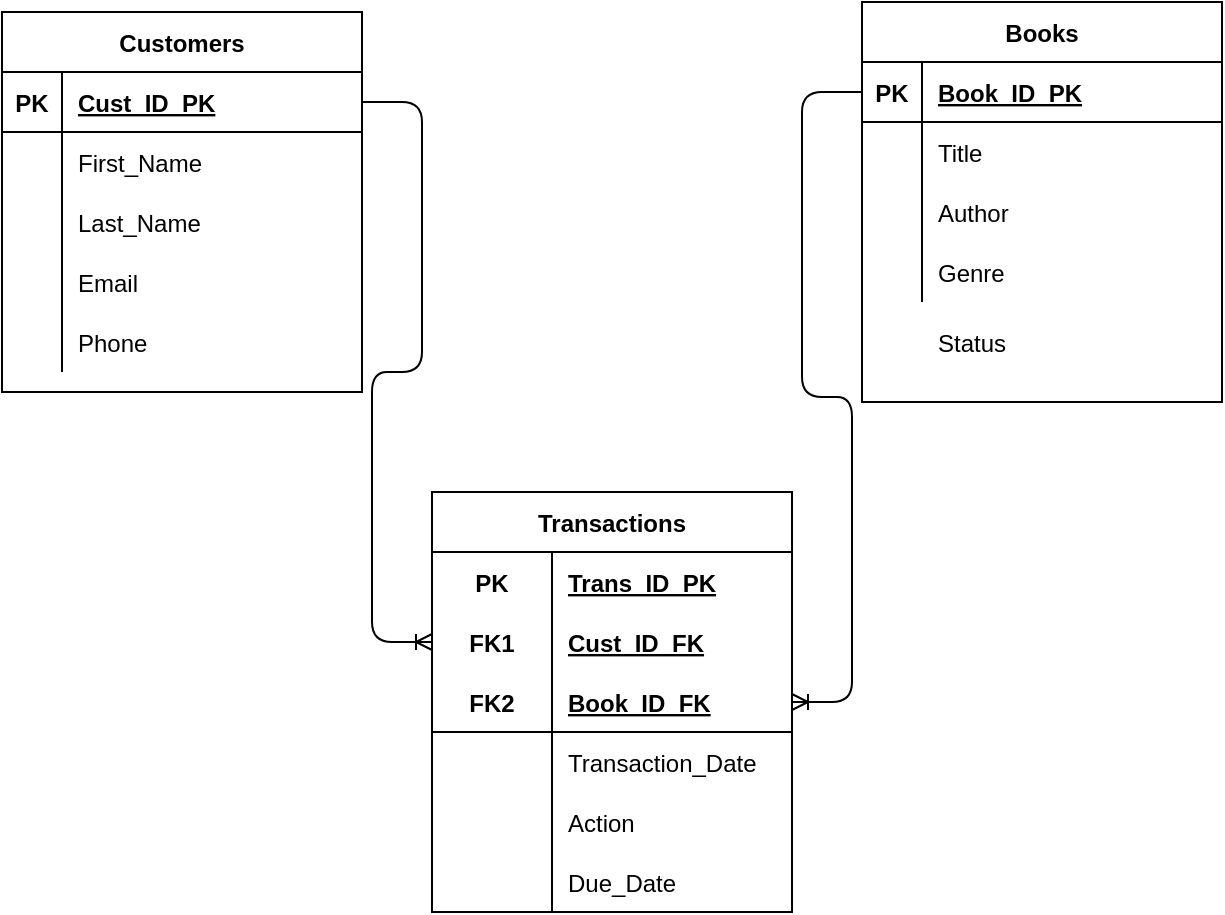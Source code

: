 <mxfile version="13.5.1" type="device"><diagram id="R2lEEEUBdFMjLlhIrx00" name="Page-1"><mxGraphModel dx="1086" dy="806" grid="1" gridSize="10" guides="1" tooltips="1" connect="1" arrows="1" fold="1" page="1" pageScale="1" pageWidth="850" pageHeight="1100" math="0" shadow="0" extFonts="Permanent Marker^https://fonts.googleapis.com/css?family=Permanent+Marker"><root><mxCell id="0"/><mxCell id="1" parent="0"/><mxCell id="g_AzupTpKO5v2qW7AOqK-27" value="Transactions" style="shape=table;startSize=30;container=1;collapsible=1;childLayout=tableLayout;fixedRows=1;rowLines=0;fontStyle=1;align=center;resizeLast=1;" parent="1" vertex="1"><mxGeometry x="335" y="320" width="180" height="210" as="geometry"/></mxCell><mxCell id="g_AzupTpKO5v2qW7AOqK-28" value="" style="shape=partialRectangle;collapsible=0;dropTarget=0;pointerEvents=0;fillColor=none;top=0;left=0;bottom=0;right=0;points=[[0,0.5],[1,0.5]];portConstraint=eastwest;" parent="g_AzupTpKO5v2qW7AOqK-27" vertex="1"><mxGeometry y="30" width="180" height="30" as="geometry"/></mxCell><mxCell id="g_AzupTpKO5v2qW7AOqK-29" value="PK" style="shape=partialRectangle;connectable=0;fillColor=none;top=0;left=0;bottom=0;right=0;fontStyle=1;overflow=hidden;" parent="g_AzupTpKO5v2qW7AOqK-28" vertex="1"><mxGeometry width="60" height="30" as="geometry"/></mxCell><mxCell id="g_AzupTpKO5v2qW7AOqK-30" value="Trans_ID_PK" style="shape=partialRectangle;connectable=0;fillColor=none;top=0;left=0;bottom=0;right=0;align=left;spacingLeft=6;fontStyle=5;overflow=hidden;" parent="g_AzupTpKO5v2qW7AOqK-28" vertex="1"><mxGeometry x="60" width="120" height="30" as="geometry"/></mxCell><mxCell id="g_AzupTpKO5v2qW7AOqK-53" value="" style="shape=partialRectangle;collapsible=0;dropTarget=0;pointerEvents=0;fillColor=none;top=0;left=0;bottom=0;right=0;points=[[0,0.5],[1,0.5]];portConstraint=eastwest;" parent="g_AzupTpKO5v2qW7AOqK-27" vertex="1"><mxGeometry y="60" width="180" height="30" as="geometry"/></mxCell><mxCell id="g_AzupTpKO5v2qW7AOqK-54" value="FK1" style="shape=partialRectangle;connectable=0;fillColor=none;top=0;left=0;bottom=0;right=0;fontStyle=1;overflow=hidden;" parent="g_AzupTpKO5v2qW7AOqK-53" vertex="1"><mxGeometry width="60" height="30" as="geometry"/></mxCell><mxCell id="g_AzupTpKO5v2qW7AOqK-55" value="Cust_ID_FK" style="shape=partialRectangle;connectable=0;fillColor=none;top=0;left=0;bottom=0;right=0;align=left;spacingLeft=6;fontStyle=5;overflow=hidden;" parent="g_AzupTpKO5v2qW7AOqK-53" vertex="1"><mxGeometry x="60" width="120" height="30" as="geometry"/></mxCell><mxCell id="g_AzupTpKO5v2qW7AOqK-31" value="" style="shape=partialRectangle;collapsible=0;dropTarget=0;pointerEvents=0;fillColor=none;top=0;left=0;bottom=1;right=0;points=[[0,0.5],[1,0.5]];portConstraint=eastwest;" parent="g_AzupTpKO5v2qW7AOqK-27" vertex="1"><mxGeometry y="90" width="180" height="30" as="geometry"/></mxCell><mxCell id="g_AzupTpKO5v2qW7AOqK-32" value="FK2" style="shape=partialRectangle;connectable=0;fillColor=none;top=0;left=0;bottom=0;right=0;fontStyle=1;overflow=hidden;" parent="g_AzupTpKO5v2qW7AOqK-31" vertex="1"><mxGeometry width="60" height="30" as="geometry"/></mxCell><mxCell id="g_AzupTpKO5v2qW7AOqK-33" value="Book_ID_FK" style="shape=partialRectangle;connectable=0;fillColor=none;top=0;left=0;bottom=0;right=0;align=left;spacingLeft=6;fontStyle=5;overflow=hidden;" parent="g_AzupTpKO5v2qW7AOqK-31" vertex="1"><mxGeometry x="60" width="120" height="30" as="geometry"/></mxCell><mxCell id="g_AzupTpKO5v2qW7AOqK-34" value="" style="shape=partialRectangle;collapsible=0;dropTarget=0;pointerEvents=0;fillColor=none;top=0;left=0;bottom=0;right=0;points=[[0,0.5],[1,0.5]];portConstraint=eastwest;" parent="g_AzupTpKO5v2qW7AOqK-27" vertex="1"><mxGeometry y="120" width="180" height="30" as="geometry"/></mxCell><mxCell id="g_AzupTpKO5v2qW7AOqK-35" value="" style="shape=partialRectangle;connectable=0;fillColor=none;top=0;left=0;bottom=0;right=0;editable=1;overflow=hidden;" parent="g_AzupTpKO5v2qW7AOqK-34" vertex="1"><mxGeometry width="60" height="30" as="geometry"/></mxCell><mxCell id="g_AzupTpKO5v2qW7AOqK-36" value="Transaction_Date" style="shape=partialRectangle;connectable=0;fillColor=none;top=0;left=0;bottom=0;right=0;align=left;spacingLeft=6;overflow=hidden;" parent="g_AzupTpKO5v2qW7AOqK-34" vertex="1"><mxGeometry x="60" width="120" height="30" as="geometry"/></mxCell><mxCell id="g_AzupTpKO5v2qW7AOqK-37" value="" style="shape=partialRectangle;collapsible=0;dropTarget=0;pointerEvents=0;fillColor=none;top=0;left=0;bottom=0;right=0;points=[[0,0.5],[1,0.5]];portConstraint=eastwest;" parent="g_AzupTpKO5v2qW7AOqK-27" vertex="1"><mxGeometry y="150" width="180" height="30" as="geometry"/></mxCell><mxCell id="g_AzupTpKO5v2qW7AOqK-38" value="" style="shape=partialRectangle;connectable=0;fillColor=none;top=0;left=0;bottom=0;right=0;editable=1;overflow=hidden;" parent="g_AzupTpKO5v2qW7AOqK-37" vertex="1"><mxGeometry width="60" height="30" as="geometry"/></mxCell><mxCell id="g_AzupTpKO5v2qW7AOqK-39" value="Action" style="shape=partialRectangle;connectable=0;fillColor=none;top=0;left=0;bottom=0;right=0;align=left;spacingLeft=6;overflow=hidden;" parent="g_AzupTpKO5v2qW7AOqK-37" vertex="1"><mxGeometry x="60" width="120" height="30" as="geometry"/></mxCell><mxCell id="oHpTRgaogN3cYO9ELbpn-4" value="" style="shape=partialRectangle;collapsible=0;dropTarget=0;pointerEvents=0;fillColor=none;top=0;left=0;bottom=0;right=0;points=[[0,0.5],[1,0.5]];portConstraint=eastwest;" parent="g_AzupTpKO5v2qW7AOqK-27" vertex="1"><mxGeometry y="180" width="180" height="30" as="geometry"/></mxCell><mxCell id="oHpTRgaogN3cYO9ELbpn-5" value="" style="shape=partialRectangle;connectable=0;fillColor=none;top=0;left=0;bottom=0;right=0;editable=1;overflow=hidden;" parent="oHpTRgaogN3cYO9ELbpn-4" vertex="1"><mxGeometry width="60" height="30" as="geometry"/></mxCell><mxCell id="oHpTRgaogN3cYO9ELbpn-6" value="Due_Date" style="shape=partialRectangle;connectable=0;fillColor=none;top=0;left=0;bottom=0;right=0;align=left;spacingLeft=6;overflow=hidden;" parent="oHpTRgaogN3cYO9ELbpn-4" vertex="1"><mxGeometry x="60" width="120" height="30" as="geometry"/></mxCell><mxCell id="g_AzupTpKO5v2qW7AOqK-40" value="Customers" style="shape=table;startSize=30;container=1;collapsible=1;childLayout=tableLayout;fixedRows=1;rowLines=0;fontStyle=1;align=center;resizeLast=1;" parent="1" vertex="1"><mxGeometry x="120" y="80" width="180" height="190" as="geometry"/></mxCell><mxCell id="g_AzupTpKO5v2qW7AOqK-41" value="" style="shape=partialRectangle;collapsible=0;dropTarget=0;pointerEvents=0;fillColor=none;top=0;left=0;bottom=1;right=0;points=[[0,0.5],[1,0.5]];portConstraint=eastwest;" parent="g_AzupTpKO5v2qW7AOqK-40" vertex="1"><mxGeometry y="30" width="180" height="30" as="geometry"/></mxCell><mxCell id="g_AzupTpKO5v2qW7AOqK-42" value="PK" style="shape=partialRectangle;connectable=0;fillColor=none;top=0;left=0;bottom=0;right=0;fontStyle=1;overflow=hidden;" parent="g_AzupTpKO5v2qW7AOqK-41" vertex="1"><mxGeometry width="30" height="30" as="geometry"/></mxCell><mxCell id="g_AzupTpKO5v2qW7AOqK-43" value="Cust_ID_PK" style="shape=partialRectangle;connectable=0;fillColor=none;top=0;left=0;bottom=0;right=0;align=left;spacingLeft=6;fontStyle=5;overflow=hidden;" parent="g_AzupTpKO5v2qW7AOqK-41" vertex="1"><mxGeometry x="30" width="150" height="30" as="geometry"/></mxCell><mxCell id="g_AzupTpKO5v2qW7AOqK-44" value="" style="shape=partialRectangle;collapsible=0;dropTarget=0;pointerEvents=0;fillColor=none;top=0;left=0;bottom=0;right=0;points=[[0,0.5],[1,0.5]];portConstraint=eastwest;" parent="g_AzupTpKO5v2qW7AOqK-40" vertex="1"><mxGeometry y="60" width="180" height="30" as="geometry"/></mxCell><mxCell id="g_AzupTpKO5v2qW7AOqK-45" value="" style="shape=partialRectangle;connectable=0;fillColor=none;top=0;left=0;bottom=0;right=0;editable=1;overflow=hidden;" parent="g_AzupTpKO5v2qW7AOqK-44" vertex="1"><mxGeometry width="30" height="30" as="geometry"/></mxCell><mxCell id="g_AzupTpKO5v2qW7AOqK-46" value="First_Name" style="shape=partialRectangle;connectable=0;fillColor=none;top=0;left=0;bottom=0;right=0;align=left;spacingLeft=6;overflow=hidden;" parent="g_AzupTpKO5v2qW7AOqK-44" vertex="1"><mxGeometry x="30" width="150" height="30" as="geometry"/></mxCell><mxCell id="g_AzupTpKO5v2qW7AOqK-47" value="" style="shape=partialRectangle;collapsible=0;dropTarget=0;pointerEvents=0;fillColor=none;top=0;left=0;bottom=0;right=0;points=[[0,0.5],[1,0.5]];portConstraint=eastwest;" parent="g_AzupTpKO5v2qW7AOqK-40" vertex="1"><mxGeometry y="90" width="180" height="30" as="geometry"/></mxCell><mxCell id="g_AzupTpKO5v2qW7AOqK-48" value="" style="shape=partialRectangle;connectable=0;fillColor=none;top=0;left=0;bottom=0;right=0;editable=1;overflow=hidden;" parent="g_AzupTpKO5v2qW7AOqK-47" vertex="1"><mxGeometry width="30" height="30" as="geometry"/></mxCell><mxCell id="g_AzupTpKO5v2qW7AOqK-49" value="Last_Name" style="shape=partialRectangle;connectable=0;fillColor=none;top=0;left=0;bottom=0;right=0;align=left;spacingLeft=6;overflow=hidden;" parent="g_AzupTpKO5v2qW7AOqK-47" vertex="1"><mxGeometry x="30" width="150" height="30" as="geometry"/></mxCell><mxCell id="g_AzupTpKO5v2qW7AOqK-50" value="" style="shape=partialRectangle;collapsible=0;dropTarget=0;pointerEvents=0;fillColor=none;top=0;left=0;bottom=0;right=0;points=[[0,0.5],[1,0.5]];portConstraint=eastwest;" parent="g_AzupTpKO5v2qW7AOqK-40" vertex="1"><mxGeometry y="120" width="180" height="30" as="geometry"/></mxCell><mxCell id="g_AzupTpKO5v2qW7AOqK-51" value="" style="shape=partialRectangle;connectable=0;fillColor=none;top=0;left=0;bottom=0;right=0;editable=1;overflow=hidden;" parent="g_AzupTpKO5v2qW7AOqK-50" vertex="1"><mxGeometry width="30" height="30" as="geometry"/></mxCell><mxCell id="g_AzupTpKO5v2qW7AOqK-52" value="Email" style="shape=partialRectangle;connectable=0;fillColor=none;top=0;left=0;bottom=0;right=0;align=left;spacingLeft=6;overflow=hidden;" parent="g_AzupTpKO5v2qW7AOqK-50" vertex="1"><mxGeometry x="30" width="150" height="30" as="geometry"/></mxCell><mxCell id="oHpTRgaogN3cYO9ELbpn-1" value="" style="shape=partialRectangle;collapsible=0;dropTarget=0;pointerEvents=0;fillColor=none;top=0;left=0;bottom=0;right=0;points=[[0,0.5],[1,0.5]];portConstraint=eastwest;" parent="g_AzupTpKO5v2qW7AOqK-40" vertex="1"><mxGeometry y="150" width="180" height="30" as="geometry"/></mxCell><mxCell id="oHpTRgaogN3cYO9ELbpn-2" value="" style="shape=partialRectangle;connectable=0;fillColor=none;top=0;left=0;bottom=0;right=0;editable=1;overflow=hidden;" parent="oHpTRgaogN3cYO9ELbpn-1" vertex="1"><mxGeometry width="30" height="30" as="geometry"/></mxCell><mxCell id="oHpTRgaogN3cYO9ELbpn-3" value="Phone" style="shape=partialRectangle;connectable=0;fillColor=none;top=0;left=0;bottom=0;right=0;align=left;spacingLeft=6;overflow=hidden;" parent="oHpTRgaogN3cYO9ELbpn-1" vertex="1"><mxGeometry x="30" width="150" height="30" as="geometry"/></mxCell><mxCell id="oHpTRgaogN3cYO9ELbpn-7" value="" style="edgeStyle=entityRelationEdgeStyle;fontSize=12;html=1;endArrow=ERoneToMany;" parent="1" source="g_AzupTpKO5v2qW7AOqK-41" target="g_AzupTpKO5v2qW7AOqK-53" edge="1"><mxGeometry width="100" height="100" relative="1" as="geometry"><mxPoint x="150" y="460" as="sourcePoint"/><mxPoint x="250" y="360" as="targetPoint"/></mxGeometry></mxCell><mxCell id="oHpTRgaogN3cYO9ELbpn-8" value="" style="edgeStyle=entityRelationEdgeStyle;fontSize=12;html=1;endArrow=ERoneToMany;" parent="1" source="g_AzupTpKO5v2qW7AOqK-15" target="g_AzupTpKO5v2qW7AOqK-31" edge="1"><mxGeometry width="100" height="100" relative="1" as="geometry"><mxPoint x="670" y="490" as="sourcePoint"/><mxPoint x="770" y="390" as="targetPoint"/></mxGeometry></mxCell><mxCell id="_KnJbjPq2LkwqxbCZZjt-1" value="Status" style="shape=partialRectangle;connectable=0;fillColor=none;top=0;left=0;bottom=0;right=0;align=left;spacingLeft=6;overflow=hidden;" parent="1" vertex="1"><mxGeometry x="580" y="230" width="150" height="30" as="geometry"/></mxCell><mxCell id="g_AzupTpKO5v2qW7AOqK-14" value="Books" style="shape=table;startSize=30;container=1;collapsible=1;childLayout=tableLayout;fixedRows=1;rowLines=0;fontStyle=1;align=center;resizeLast=1;" parent="1" vertex="1"><mxGeometry x="550" y="75" width="180" height="200" as="geometry"/></mxCell><mxCell id="g_AzupTpKO5v2qW7AOqK-15" value="" style="shape=partialRectangle;collapsible=0;dropTarget=0;pointerEvents=0;fillColor=none;top=0;left=0;bottom=1;right=0;points=[[0,0.5],[1,0.5]];portConstraint=eastwest;" parent="g_AzupTpKO5v2qW7AOqK-14" vertex="1"><mxGeometry y="30" width="180" height="30" as="geometry"/></mxCell><mxCell id="g_AzupTpKO5v2qW7AOqK-16" value="PK" style="shape=partialRectangle;connectable=0;fillColor=none;top=0;left=0;bottom=0;right=0;fontStyle=1;overflow=hidden;" parent="g_AzupTpKO5v2qW7AOqK-15" vertex="1"><mxGeometry width="30" height="30" as="geometry"/></mxCell><mxCell id="g_AzupTpKO5v2qW7AOqK-17" value="Book_ID_PK" style="shape=partialRectangle;connectable=0;fillColor=none;top=0;left=0;bottom=0;right=0;align=left;spacingLeft=6;fontStyle=5;overflow=hidden;" parent="g_AzupTpKO5v2qW7AOqK-15" vertex="1"><mxGeometry x="30" width="150" height="30" as="geometry"/></mxCell><mxCell id="g_AzupTpKO5v2qW7AOqK-18" value="" style="shape=partialRectangle;collapsible=0;dropTarget=0;pointerEvents=0;fillColor=none;top=0;left=0;bottom=0;right=0;points=[[0,0.5],[1,0.5]];portConstraint=eastwest;" parent="g_AzupTpKO5v2qW7AOqK-14" vertex="1"><mxGeometry y="60" width="180" height="30" as="geometry"/></mxCell><mxCell id="g_AzupTpKO5v2qW7AOqK-19" value="" style="shape=partialRectangle;connectable=0;fillColor=none;top=0;left=0;bottom=0;right=0;editable=1;overflow=hidden;" parent="g_AzupTpKO5v2qW7AOqK-18" vertex="1"><mxGeometry width="30" height="30" as="geometry"/></mxCell><mxCell id="g_AzupTpKO5v2qW7AOqK-20" value="Title" style="shape=partialRectangle;connectable=0;fillColor=none;top=0;left=0;bottom=0;right=0;align=left;spacingLeft=6;overflow=hidden;" parent="g_AzupTpKO5v2qW7AOqK-18" vertex="1"><mxGeometry x="30" width="150" height="30" as="geometry"/></mxCell><mxCell id="g_AzupTpKO5v2qW7AOqK-21" value="" style="shape=partialRectangle;collapsible=0;dropTarget=0;pointerEvents=0;fillColor=none;top=0;left=0;bottom=0;right=0;points=[[0,0.5],[1,0.5]];portConstraint=eastwest;" parent="g_AzupTpKO5v2qW7AOqK-14" vertex="1"><mxGeometry y="90" width="180" height="30" as="geometry"/></mxCell><mxCell id="g_AzupTpKO5v2qW7AOqK-22" value="" style="shape=partialRectangle;connectable=0;fillColor=none;top=0;left=0;bottom=0;right=0;editable=1;overflow=hidden;" parent="g_AzupTpKO5v2qW7AOqK-21" vertex="1"><mxGeometry width="30" height="30" as="geometry"/></mxCell><mxCell id="g_AzupTpKO5v2qW7AOqK-23" value="Author" style="shape=partialRectangle;connectable=0;fillColor=none;top=0;left=0;bottom=0;right=0;align=left;spacingLeft=6;overflow=hidden;" parent="g_AzupTpKO5v2qW7AOqK-21" vertex="1"><mxGeometry x="30" width="150" height="30" as="geometry"/></mxCell><mxCell id="g_AzupTpKO5v2qW7AOqK-24" value="" style="shape=partialRectangle;collapsible=0;dropTarget=0;pointerEvents=0;fillColor=none;top=0;left=0;bottom=0;right=0;points=[[0,0.5],[1,0.5]];portConstraint=eastwest;" parent="g_AzupTpKO5v2qW7AOqK-14" vertex="1"><mxGeometry y="120" width="180" height="30" as="geometry"/></mxCell><mxCell id="g_AzupTpKO5v2qW7AOqK-25" value="" style="shape=partialRectangle;connectable=0;fillColor=none;top=0;left=0;bottom=0;right=0;editable=1;overflow=hidden;" parent="g_AzupTpKO5v2qW7AOqK-24" vertex="1"><mxGeometry width="30" height="30" as="geometry"/></mxCell><mxCell id="g_AzupTpKO5v2qW7AOqK-26" value="Genre" style="shape=partialRectangle;connectable=0;fillColor=none;top=0;left=0;bottom=0;right=0;align=left;spacingLeft=6;overflow=hidden;" parent="g_AzupTpKO5v2qW7AOqK-24" vertex="1"><mxGeometry x="30" width="150" height="30" as="geometry"/></mxCell></root></mxGraphModel></diagram></mxfile>